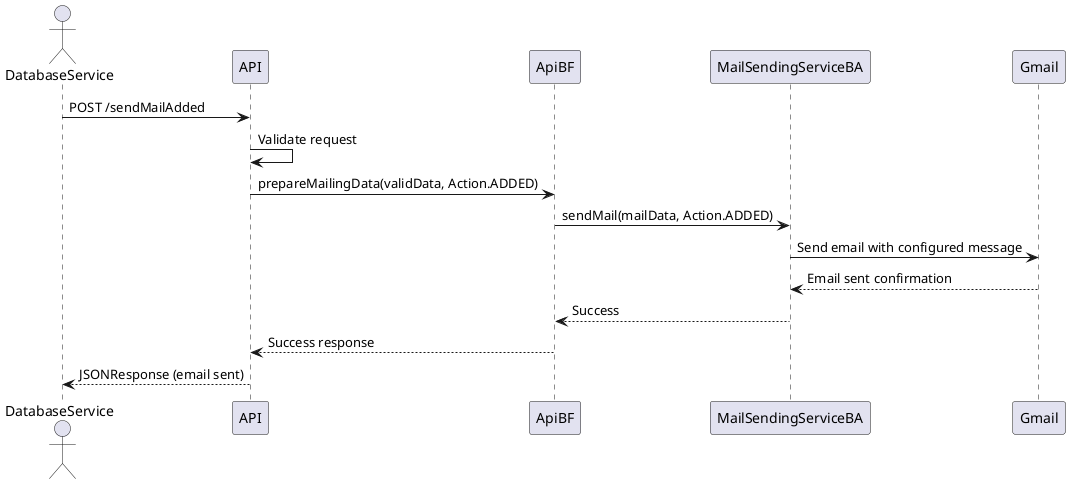 @startuml

actor "DatabaseService" as Database
participant "API" as API
participant "ApiBF" as ApiBF
participant "MailSendingServiceBA" as MailService
participant "Gmail" as Gmail

Database -> API: POST /sendMailAdded
API -> API: Validate request
API -> ApiBF: prepareMailingData(validData, Action.ADDED)
ApiBF -> MailService: sendMail(mailData, Action.ADDED)
MailService -> Gmail: Send email with configured message
Gmail --> MailService: Email sent confirmation
MailService --> ApiBF: Success
ApiBF --> API: Success response
API --> Database: JSONResponse (email sent)

@enduml